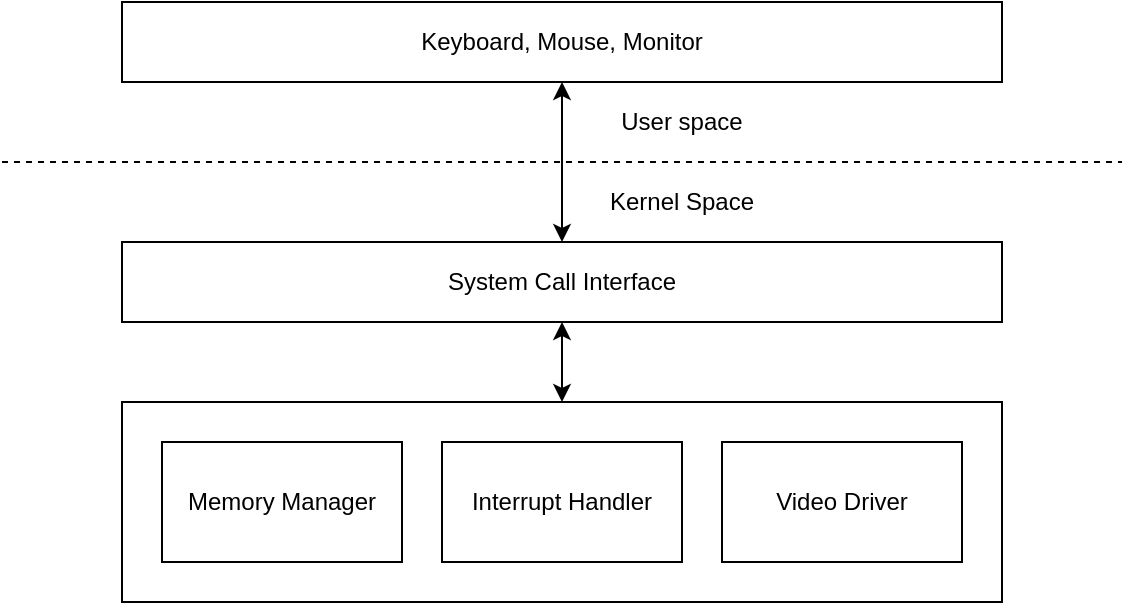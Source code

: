 <mxfile version="14.7.4" type="github">
  <diagram id="Oj9UeGTiviX2KA7pD1Jg" name="Page-1">
    <mxGraphModel dx="780" dy="799" grid="1" gridSize="10" guides="1" tooltips="1" connect="1" arrows="1" fold="1" page="1" pageScale="1" pageWidth="850" pageHeight="1100" math="0" shadow="0">
      <root>
        <mxCell id="0" />
        <mxCell id="1" parent="0" />
        <mxCell id="RwogmHGbZzXlzQffm5Ik-1" value="Keyboard, Mouse, Monitor" style="rounded=0;whiteSpace=wrap;html=1;" parent="1" vertex="1">
          <mxGeometry x="180" y="140" width="440" height="40" as="geometry" />
        </mxCell>
        <mxCell id="RwogmHGbZzXlzQffm5Ik-2" value="System Call Interface" style="rounded=0;whiteSpace=wrap;html=1;" parent="1" vertex="1">
          <mxGeometry x="180" y="260" width="440" height="40" as="geometry" />
        </mxCell>
        <mxCell id="RwogmHGbZzXlzQffm5Ik-3" value="" style="rounded=0;whiteSpace=wrap;html=1;" parent="1" vertex="1">
          <mxGeometry x="180" y="340" width="440" height="100" as="geometry" />
        </mxCell>
        <mxCell id="RwogmHGbZzXlzQffm5Ik-4" value="Memory Manager" style="rounded=0;whiteSpace=wrap;html=1;" parent="1" vertex="1">
          <mxGeometry x="200" y="360" width="120" height="60" as="geometry" />
        </mxCell>
        <mxCell id="RwogmHGbZzXlzQffm5Ik-5" value="Interrupt Handler " style="rounded=0;whiteSpace=wrap;html=1;" parent="1" vertex="1">
          <mxGeometry x="340" y="360" width="120" height="60" as="geometry" />
        </mxCell>
        <mxCell id="RwogmHGbZzXlzQffm5Ik-6" value="Video Driver" style="rounded=0;whiteSpace=wrap;html=1;" parent="1" vertex="1">
          <mxGeometry x="480" y="360" width="120" height="60" as="geometry" />
        </mxCell>
        <mxCell id="RwogmHGbZzXlzQffm5Ik-7" value="" style="endArrow=classic;startArrow=classic;html=1;entryX=0.5;entryY=1;entryDx=0;entryDy=0;exitX=0.5;exitY=0;exitDx=0;exitDy=0;" parent="1" source="RwogmHGbZzXlzQffm5Ik-3" target="RwogmHGbZzXlzQffm5Ik-2" edge="1">
          <mxGeometry width="50" height="50" relative="1" as="geometry">
            <mxPoint x="370" y="440" as="sourcePoint" />
            <mxPoint x="420" y="390" as="targetPoint" />
          </mxGeometry>
        </mxCell>
        <mxCell id="RwogmHGbZzXlzQffm5Ik-8" value="" style="endArrow=classic;startArrow=classic;html=1;entryX=0.5;entryY=1;entryDx=0;entryDy=0;exitX=0.5;exitY=0;exitDx=0;exitDy=0;" parent="1" source="RwogmHGbZzXlzQffm5Ik-2" target="RwogmHGbZzXlzQffm5Ik-1" edge="1">
          <mxGeometry width="50" height="50" relative="1" as="geometry">
            <mxPoint x="370" y="430" as="sourcePoint" />
            <mxPoint x="420" y="380" as="targetPoint" />
          </mxGeometry>
        </mxCell>
        <mxCell id="RwogmHGbZzXlzQffm5Ik-9" value="" style="endArrow=none;dashed=1;html=1;" parent="1" edge="1">
          <mxGeometry width="50" height="50" relative="1" as="geometry">
            <mxPoint x="120" y="220" as="sourcePoint" />
            <mxPoint x="680" y="220" as="targetPoint" />
          </mxGeometry>
        </mxCell>
        <mxCell id="RwogmHGbZzXlzQffm5Ik-10" value="User space" style="text;html=1;strokeColor=none;fillColor=none;align=center;verticalAlign=middle;whiteSpace=wrap;rounded=0;" parent="1" vertex="1">
          <mxGeometry x="420" y="190" width="80" height="20" as="geometry" />
        </mxCell>
        <mxCell id="RwogmHGbZzXlzQffm5Ik-11" value="Kernel Space" style="text;html=1;strokeColor=none;fillColor=none;align=center;verticalAlign=middle;whiteSpace=wrap;rounded=0;" parent="1" vertex="1">
          <mxGeometry x="420" y="230" width="80" height="20" as="geometry" />
        </mxCell>
      </root>
    </mxGraphModel>
  </diagram>
</mxfile>
